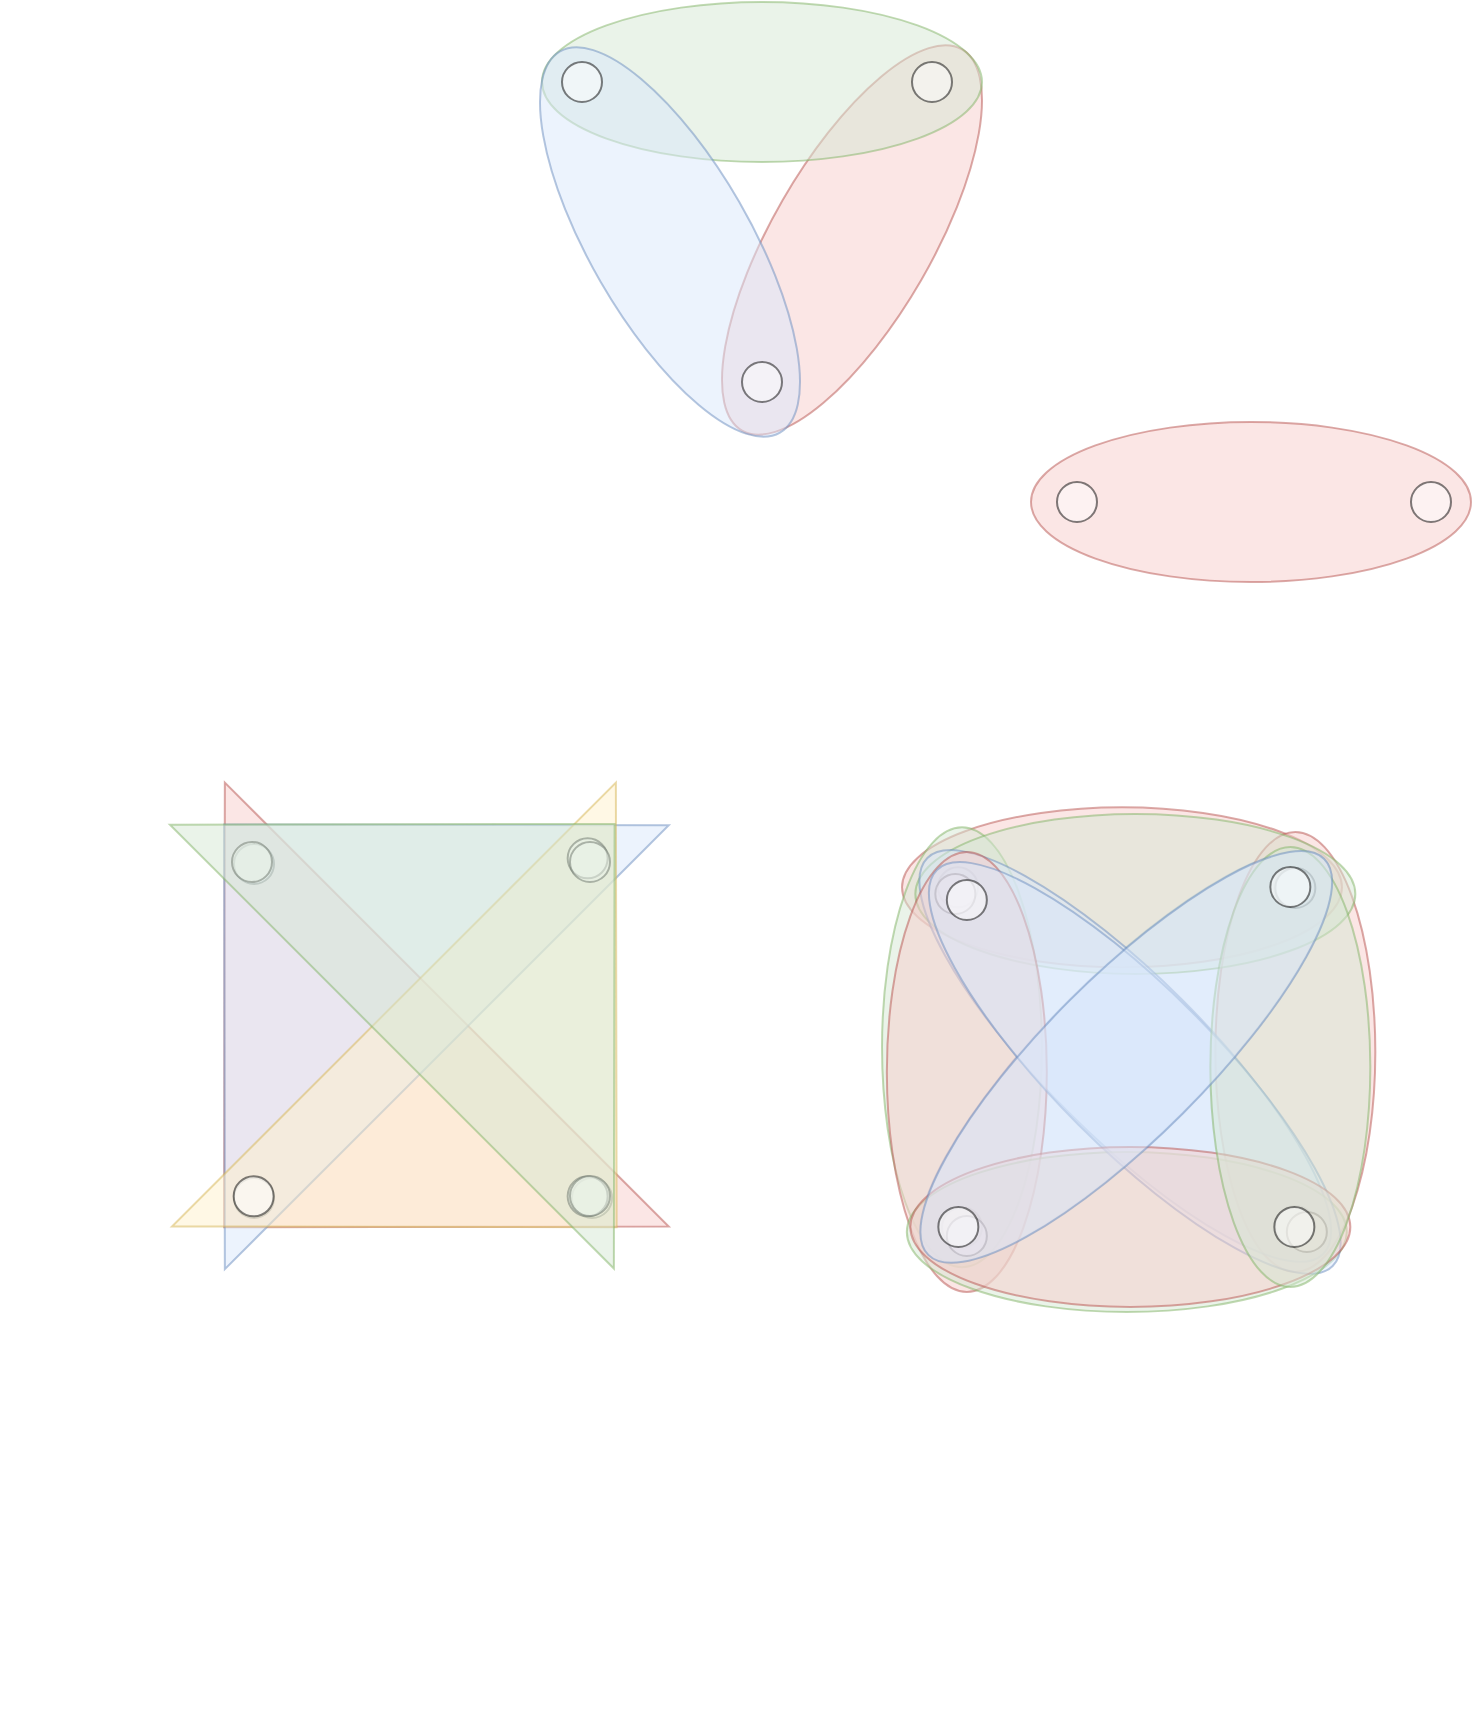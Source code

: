 <mxfile version="20.0.3" type="github">
  <diagram id="XnihjNDR5ECjtKAGWqoD" name="Page-1">
    <mxGraphModel dx="1685" dy="724" grid="1" gridSize="10" guides="1" tooltips="1" connect="1" arrows="1" fold="1" page="1" pageScale="1" pageWidth="850" pageHeight="1100" math="0" shadow="0">
      <root>
        <mxCell id="0" />
        <mxCell id="1" parent="0" />
        <mxCell id="FC8SatOdNbRud1lcI9og-1" value="" style="ellipse;whiteSpace=wrap;html=1;rotation=-240;opacity=50;fillColor=#f8cecc;strokeColor=#b85450;" vertex="1" parent="1">
          <mxGeometry x="285" y="179" width="220" height="80" as="geometry" />
        </mxCell>
        <mxCell id="FC8SatOdNbRud1lcI9og-3" value="" style="ellipse;whiteSpace=wrap;html=1;opacity=50;fillColor=#d5e8d4;strokeColor=#82b366;" vertex="1" parent="1">
          <mxGeometry x="240" y="100" width="220" height="80" as="geometry" />
        </mxCell>
        <mxCell id="FC8SatOdNbRud1lcI9og-4" value="" style="ellipse;whiteSpace=wrap;html=1;rotation=60;opacity=50;fillColor=#dae8fc;strokeColor=#6c8ebf;" vertex="1" parent="1">
          <mxGeometry x="194" y="180" width="220" height="80" as="geometry" />
        </mxCell>
        <mxCell id="FC8SatOdNbRud1lcI9og-26" value="" style="ellipse;whiteSpace=wrap;html=1;aspect=fixed;opacity=50;" vertex="1" parent="1">
          <mxGeometry x="340" y="280" width="20" height="20" as="geometry" />
        </mxCell>
        <mxCell id="FC8SatOdNbRud1lcI9og-27" value="" style="ellipse;whiteSpace=wrap;html=1;aspect=fixed;opacity=50;" vertex="1" parent="1">
          <mxGeometry x="250" y="130" width="20" height="20" as="geometry" />
        </mxCell>
        <mxCell id="FC8SatOdNbRud1lcI9og-28" value="" style="ellipse;whiteSpace=wrap;html=1;aspect=fixed;opacity=50;" vertex="1" parent="1">
          <mxGeometry x="425" y="130" width="20" height="20" as="geometry" />
        </mxCell>
        <mxCell id="FC8SatOdNbRud1lcI9og-39" value="" style="group;rotation=90;direction=south;" vertex="1" connectable="0" parent="1">
          <mxGeometry x="-30.004" y="489.996" width="514.508" height="423.288" as="geometry" />
        </mxCell>
        <mxCell id="FC8SatOdNbRud1lcI9og-40" value="" style="triangle;whiteSpace=wrap;html=1;fontFamily=Helvetica;fontSize=12;strokeColor=#b85450;fillColor=#f8cecc;rotation=135;opacity=50;" vertex="1" parent="FC8SatOdNbRud1lcI9og-39">
          <mxGeometry x="88" y="10" width="157.46" height="313.88" as="geometry" />
        </mxCell>
        <mxCell id="FC8SatOdNbRud1lcI9og-41" value="" style="ellipse;whiteSpace=wrap;html=1;aspect=fixed;opacity=50;rotation=90;" vertex="1" parent="FC8SatOdNbRud1lcI9og-39">
          <mxGeometry x="116" y="31" width="20" height="20" as="geometry" />
        </mxCell>
        <mxCell id="FC8SatOdNbRud1lcI9og-42" value="" style="ellipse;whiteSpace=wrap;html=1;aspect=fixed;opacity=50;rotation=90;" vertex="1" parent="FC8SatOdNbRud1lcI9og-39">
          <mxGeometry x="285" y="198" width="20" height="20" as="geometry" />
        </mxCell>
        <mxCell id="FC8SatOdNbRud1lcI9og-43" value="" style="ellipse;whiteSpace=wrap;html=1;aspect=fixed;opacity=50;rotation=90;" vertex="1" parent="FC8SatOdNbRud1lcI9og-39">
          <mxGeometry x="116" y="198" width="20" height="20" as="geometry" />
        </mxCell>
        <mxCell id="FC8SatOdNbRud1lcI9og-85" value="" style="triangle;whiteSpace=wrap;html=1;fontFamily=Helvetica;fontSize=12;strokeColor=#6c8ebf;fillColor=#dae8fc;rotation=45;opacity=50;direction=west;" vertex="1" parent="FC8SatOdNbRud1lcI9og-39">
          <mxGeometry x="87.998" y="-79.992" width="157.46" height="313.88" as="geometry" />
        </mxCell>
        <mxCell id="FC8SatOdNbRud1lcI9og-29" value="" style="triangle;whiteSpace=wrap;html=1;fontFamily=Helvetica;fontSize=12;strokeColor=#d6b656;fillColor=#fff2cc;rotation=45;opacity=50;" vertex="1" parent="FC8SatOdNbRud1lcI9og-39">
          <mxGeometry x="172.914" y="10.004" width="157.46" height="313.88" as="geometry" />
        </mxCell>
        <mxCell id="FC8SatOdNbRud1lcI9og-30" value="" style="ellipse;whiteSpace=wrap;html=1;aspect=fixed;opacity=50;" vertex="1" parent="FC8SatOdNbRud1lcI9og-39">
          <mxGeometry x="115.834" y="197.144" width="20" height="20" as="geometry" />
        </mxCell>
        <mxCell id="FC8SatOdNbRud1lcI9og-31" value="" style="ellipse;whiteSpace=wrap;html=1;aspect=fixed;opacity=50;" vertex="1" parent="FC8SatOdNbRud1lcI9og-39">
          <mxGeometry x="282.834" y="28.144" width="20" height="20" as="geometry" />
        </mxCell>
        <mxCell id="FC8SatOdNbRud1lcI9og-32" value="" style="ellipse;whiteSpace=wrap;html=1;aspect=fixed;opacity=50;" vertex="1" parent="FC8SatOdNbRud1lcI9og-39">
          <mxGeometry x="282.834" y="197.144" width="20" height="20" as="geometry" />
        </mxCell>
        <mxCell id="FC8SatOdNbRud1lcI9og-49" value="" style="group;rotation=90;" vertex="1" connectable="0" parent="FC8SatOdNbRud1lcI9og-39">
          <mxGeometry x="87.0" y="-85" width="333.288" height="333.288" as="geometry" />
        </mxCell>
        <mxCell id="FC8SatOdNbRud1lcI9og-51" value="" style="ellipse;whiteSpace=wrap;html=1;aspect=fixed;opacity=50;rotation=-90;" vertex="1" parent="FC8SatOdNbRud1lcI9og-49">
          <mxGeometry x="197" y="282" width="20" height="20" as="geometry" />
        </mxCell>
        <mxCell id="FC8SatOdNbRud1lcI9og-52" value="" style="ellipse;whiteSpace=wrap;html=1;aspect=fixed;opacity=50;rotation=-90;" vertex="1" parent="FC8SatOdNbRud1lcI9og-49">
          <mxGeometry x="28" y="115" width="20" height="20" as="geometry" />
        </mxCell>
        <mxCell id="FC8SatOdNbRud1lcI9og-53" value="" style="ellipse;whiteSpace=wrap;html=1;aspect=fixed;opacity=50;rotation=-90;" vertex="1" parent="FC8SatOdNbRud1lcI9og-49">
          <mxGeometry x="197" y="115" width="20" height="20" as="geometry" />
        </mxCell>
        <mxCell id="FC8SatOdNbRud1lcI9og-50" value="" style="triangle;whiteSpace=wrap;html=1;fontFamily=Helvetica;fontSize=12;strokeColor=#82b366;fillColor=#d5e8d4;rotation=-45;opacity=50;" vertex="1" parent="FC8SatOdNbRud1lcI9og-39">
          <mxGeometry x="171.91" y="-80.3" width="157.46" height="313.88" as="geometry" />
        </mxCell>
        <mxCell id="FC8SatOdNbRud1lcI9og-86" value="" style="ellipse;whiteSpace=wrap;html=1;rotation=-180;opacity=50;fillColor=#f8cecc;strokeColor=#b85450;" vertex="1" parent="1">
          <mxGeometry x="484.5" y="310" width="220" height="80" as="geometry" />
        </mxCell>
        <mxCell id="FC8SatOdNbRud1lcI9og-88" value="" style="ellipse;whiteSpace=wrap;html=1;aspect=fixed;opacity=50;" vertex="1" parent="1">
          <mxGeometry x="497.5" y="340" width="20" height="20" as="geometry" />
        </mxCell>
        <mxCell id="FC8SatOdNbRud1lcI9og-89" value="" style="ellipse;whiteSpace=wrap;html=1;aspect=fixed;opacity=50;" vertex="1" parent="1">
          <mxGeometry x="674.5" y="340" width="20" height="20" as="geometry" />
        </mxCell>
        <mxCell id="FC8SatOdNbRud1lcI9og-125" value="" style="group" vertex="1" connectable="0" parent="1">
          <mxGeometry x="404.671" y="499.996" width="259.259" height="260.509" as="geometry" />
        </mxCell>
        <mxCell id="FC8SatOdNbRud1lcI9og-117" value="" style="ellipse;whiteSpace=wrap;html=1;rotation=0;opacity=50;fillColor=#f8cecc;strokeColor=#b85450;" vertex="1" parent="FC8SatOdNbRud1lcI9og-125">
          <mxGeometry x="15.328" y="2.684" width="220" height="80" as="geometry" />
        </mxCell>
        <mxCell id="FC8SatOdNbRud1lcI9og-118" value="" style="ellipse;whiteSpace=wrap;html=1;opacity=50;fillColor=#d5e8d4;strokeColor=#82b366;rotation=-90;" vertex="1" parent="FC8SatOdNbRud1lcI9og-125">
          <mxGeometry x="-64.672" y="82.684" width="220" height="80" as="geometry" />
        </mxCell>
        <mxCell id="FC8SatOdNbRud1lcI9og-119" value="" style="ellipse;whiteSpace=wrap;html=1;rotation=-45;opacity=50;fillColor=#dae8fc;strokeColor=#6c8ebf;" vertex="1" parent="FC8SatOdNbRud1lcI9og-125">
          <mxGeometry x="-12.711" y="87.254" width="279.93" height="80" as="geometry" />
        </mxCell>
        <mxCell id="FC8SatOdNbRud1lcI9og-120" value="" style="ellipse;whiteSpace=wrap;html=1;aspect=fixed;opacity=50;rotation=-90;" vertex="1" parent="FC8SatOdNbRud1lcI9og-125">
          <mxGeometry x="201.328" y="32.684" width="20" height="20" as="geometry" />
        </mxCell>
        <mxCell id="FC8SatOdNbRud1lcI9og-121" value="" style="ellipse;whiteSpace=wrap;html=1;aspect=fixed;opacity=50;rotation=-90;" vertex="1" parent="FC8SatOdNbRud1lcI9og-125">
          <mxGeometry x="35.328" y="202.684" width="20" height="20" as="geometry" />
        </mxCell>
        <mxCell id="FC8SatOdNbRud1lcI9og-122" value="" style="ellipse;whiteSpace=wrap;html=1;aspect=fixed;opacity=50;rotation=-90;" vertex="1" parent="FC8SatOdNbRud1lcI9og-125">
          <mxGeometry x="33.328" y="32.684" width="20" height="20" as="geometry" />
        </mxCell>
        <mxCell id="FC8SatOdNbRud1lcI9og-133" value="" style="group;rotation=90;" vertex="1" connectable="0" parent="FC8SatOdNbRud1lcI9og-125">
          <mxGeometry x="-5.684e-14" y="5.684e-14" width="259.259" height="260.509" as="geometry" />
        </mxCell>
        <mxCell id="FC8SatOdNbRud1lcI9og-134" value="" style="ellipse;whiteSpace=wrap;html=1;rotation=90;opacity=50;fillColor=#f8cecc;strokeColor=#b85450;" vertex="1" parent="FC8SatOdNbRud1lcI9og-133">
          <mxGeometry x="102" y="85" width="220" height="80" as="geometry" />
        </mxCell>
        <mxCell id="FC8SatOdNbRud1lcI9og-135" value="" style="ellipse;whiteSpace=wrap;html=1;opacity=50;fillColor=#d5e8d4;strokeColor=#82b366;rotation=0;" vertex="1" parent="FC8SatOdNbRud1lcI9og-133">
          <mxGeometry x="22" y="6" width="220" height="80" as="geometry" />
        </mxCell>
        <mxCell id="FC8SatOdNbRud1lcI9og-136" value="" style="ellipse;whiteSpace=wrap;html=1;rotation=45;opacity=50;fillColor=#dae8fc;strokeColor=#6c8ebf;" vertex="1" parent="FC8SatOdNbRud1lcI9og-133">
          <mxGeometry x="-13" y="87" width="279.93" height="80" as="geometry" />
        </mxCell>
        <mxCell id="FC8SatOdNbRud1lcI9og-137" value="" style="ellipse;whiteSpace=wrap;html=1;aspect=fixed;opacity=50;rotation=0;" vertex="1" parent="FC8SatOdNbRud1lcI9og-133">
          <mxGeometry x="202" y="202" width="20" height="20" as="geometry" />
        </mxCell>
        <mxCell id="FC8SatOdNbRud1lcI9og-138" value="" style="ellipse;whiteSpace=wrap;html=1;aspect=fixed;opacity=50;rotation=0;" vertex="1" parent="FC8SatOdNbRud1lcI9og-133">
          <mxGeometry x="32" y="36" width="20" height="20" as="geometry" />
        </mxCell>
        <mxCell id="FC8SatOdNbRud1lcI9og-139" value="" style="ellipse;whiteSpace=wrap;html=1;aspect=fixed;opacity=50;rotation=0;" vertex="1" parent="FC8SatOdNbRud1lcI9og-133">
          <mxGeometry x="202" y="33" width="20" height="20" as="geometry" />
        </mxCell>
        <mxCell id="FC8SatOdNbRud1lcI9og-140" value="" style="group;rotation=-90;" vertex="1" connectable="0" parent="FC8SatOdNbRud1lcI9og-133">
          <mxGeometry x="4.75" y="6" width="254.509" height="254.509" as="geometry" />
        </mxCell>
        <mxCell id="FC8SatOdNbRud1lcI9og-141" value="" style="ellipse;whiteSpace=wrap;html=1;rotation=-90;opacity=50;fillColor=#f8cecc;strokeColor=#b85450;" vertex="1" parent="FC8SatOdNbRud1lcI9og-140">
          <mxGeometry x="-67" y="89" width="220" height="80" as="geometry" />
        </mxCell>
        <mxCell id="FC8SatOdNbRud1lcI9og-142" value="" style="ellipse;whiteSpace=wrap;html=1;opacity=50;fillColor=#d5e8d4;strokeColor=#82b366;rotation=-180;" vertex="1" parent="FC8SatOdNbRud1lcI9og-140">
          <mxGeometry x="13" y="169" width="220" height="80" as="geometry" />
        </mxCell>
        <mxCell id="FC8SatOdNbRud1lcI9og-143" value="" style="ellipse;whiteSpace=wrap;html=1;rotation=-135;opacity=50;fillColor=#dae8fc;strokeColor=#6c8ebf;" vertex="1" parent="FC8SatOdNbRud1lcI9og-140">
          <mxGeometry x="-13" y="87" width="279.93" height="80" as="geometry" />
        </mxCell>
        <mxCell id="FC8SatOdNbRud1lcI9og-144" value="" style="ellipse;whiteSpace=wrap;html=1;aspect=fixed;opacity=50;rotation=-180;" vertex="1" parent="FC8SatOdNbRud1lcI9og-140">
          <mxGeometry x="33" y="33" width="20" height="20" as="geometry" />
        </mxCell>
        <mxCell id="FC8SatOdNbRud1lcI9og-145" value="" style="ellipse;whiteSpace=wrap;html=1;aspect=fixed;opacity=50;rotation=-180;" vertex="1" parent="FC8SatOdNbRud1lcI9og-140">
          <mxGeometry x="203" y="199" width="20" height="20" as="geometry" />
        </mxCell>
        <mxCell id="FC8SatOdNbRud1lcI9og-146" value="" style="ellipse;whiteSpace=wrap;html=1;aspect=fixed;opacity=50;rotation=-180;" vertex="1" parent="FC8SatOdNbRud1lcI9og-140">
          <mxGeometry x="33" y="201" width="20" height="20" as="geometry" />
        </mxCell>
        <mxCell id="FC8SatOdNbRud1lcI9og-147" value="" style="group;direction=south;rotation=-180;" vertex="1" connectable="0" parent="FC8SatOdNbRud1lcI9og-140">
          <mxGeometry x="-4.25" y="-5.51" width="254.509" height="254.509" as="geometry" />
        </mxCell>
        <mxCell id="FC8SatOdNbRud1lcI9og-148" value="" style="ellipse;whiteSpace=wrap;html=1;rotation=-180;opacity=50;fillColor=#f8cecc;strokeColor=#b85450;" vertex="1" parent="FC8SatOdNbRud1lcI9og-147">
          <mxGeometry x="19" y="172" width="220" height="80" as="geometry" />
        </mxCell>
        <mxCell id="FC8SatOdNbRud1lcI9og-149" value="" style="ellipse;whiteSpace=wrap;html=1;opacity=50;fillColor=#d5e8d4;strokeColor=#82b366;rotation=-270;" vertex="1" parent="FC8SatOdNbRud1lcI9og-147">
          <mxGeometry x="99" y="92" width="220" height="80" as="geometry" />
        </mxCell>
        <mxCell id="FC8SatOdNbRud1lcI9og-150" value="" style="ellipse;whiteSpace=wrap;html=1;rotation=-225;opacity=50;fillColor=#dae8fc;strokeColor=#6c8ebf;" vertex="1" parent="FC8SatOdNbRud1lcI9og-147">
          <mxGeometry x="-13" y="87" width="279.93" height="80" as="geometry" />
        </mxCell>
        <mxCell id="FC8SatOdNbRud1lcI9og-151" value="" style="ellipse;whiteSpace=wrap;html=1;aspect=fixed;opacity=50;rotation=-270;" vertex="1" parent="FC8SatOdNbRud1lcI9og-147">
          <mxGeometry x="33" y="202" width="20" height="20" as="geometry" />
        </mxCell>
        <mxCell id="FC8SatOdNbRud1lcI9og-152" value="" style="ellipse;whiteSpace=wrap;html=1;aspect=fixed;opacity=50;rotation=-270;" vertex="1" parent="FC8SatOdNbRud1lcI9og-147">
          <mxGeometry x="199" y="32" width="20" height="20" as="geometry" />
        </mxCell>
        <mxCell id="FC8SatOdNbRud1lcI9og-153" value="" style="ellipse;whiteSpace=wrap;html=1;aspect=fixed;opacity=50;rotation=-270;" vertex="1" parent="FC8SatOdNbRud1lcI9og-147">
          <mxGeometry x="201" y="202" width="20" height="20" as="geometry" />
        </mxCell>
      </root>
    </mxGraphModel>
  </diagram>
</mxfile>
